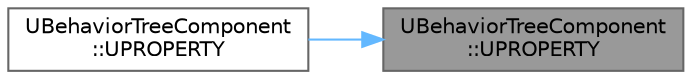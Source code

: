 digraph "UBehaviorTreeComponent::UPROPERTY"
{
 // INTERACTIVE_SVG=YES
 // LATEX_PDF_SIZE
  bgcolor="transparent";
  edge [fontname=Helvetica,fontsize=10,labelfontname=Helvetica,labelfontsize=10];
  node [fontname=Helvetica,fontsize=10,shape=box,height=0.2,width=0.4];
  rankdir="RL";
  Node1 [id="Node000001",label="UBehaviorTreeComponent\l::UPROPERTY",height=0.2,width=0.4,color="gray40", fillcolor="grey60", style="filled", fontcolor="black",tooltip="instanced nodes"];
  Node1 -> Node2 [id="edge1_Node000001_Node000002",dir="back",color="steelblue1",style="solid",tooltip=" "];
  Node2 [id="Node000002",label="UBehaviorTreeComponent\l::UPROPERTY",height=0.2,width=0.4,color="grey40", fillcolor="white", style="filled",URL="$db/d0f/classUBehaviorTreeComponent.html#a744a5d6eb0f1c8859c38b146fabde4e9",tooltip="data asset defining the tree"];
}
